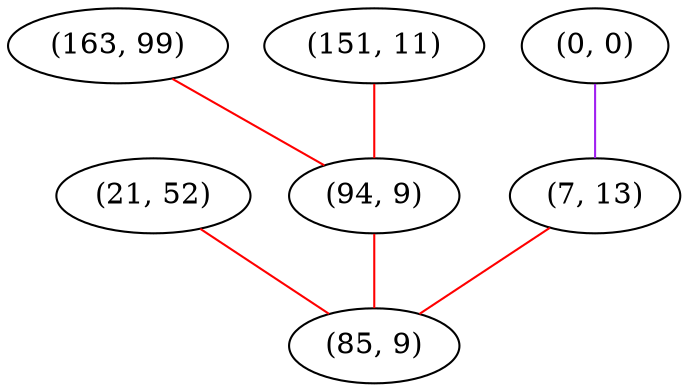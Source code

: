 graph "" {
"(21, 52)";
"(0, 0)";
"(163, 99)";
"(151, 11)";
"(94, 9)";
"(7, 13)";
"(85, 9)";
"(21, 52)" -- "(85, 9)"  [color=red, key=0, weight=1];
"(0, 0)" -- "(7, 13)"  [color=purple, key=0, weight=4];
"(163, 99)" -- "(94, 9)"  [color=red, key=0, weight=1];
"(151, 11)" -- "(94, 9)"  [color=red, key=0, weight=1];
"(94, 9)" -- "(85, 9)"  [color=red, key=0, weight=1];
"(7, 13)" -- "(85, 9)"  [color=red, key=0, weight=1];
}
